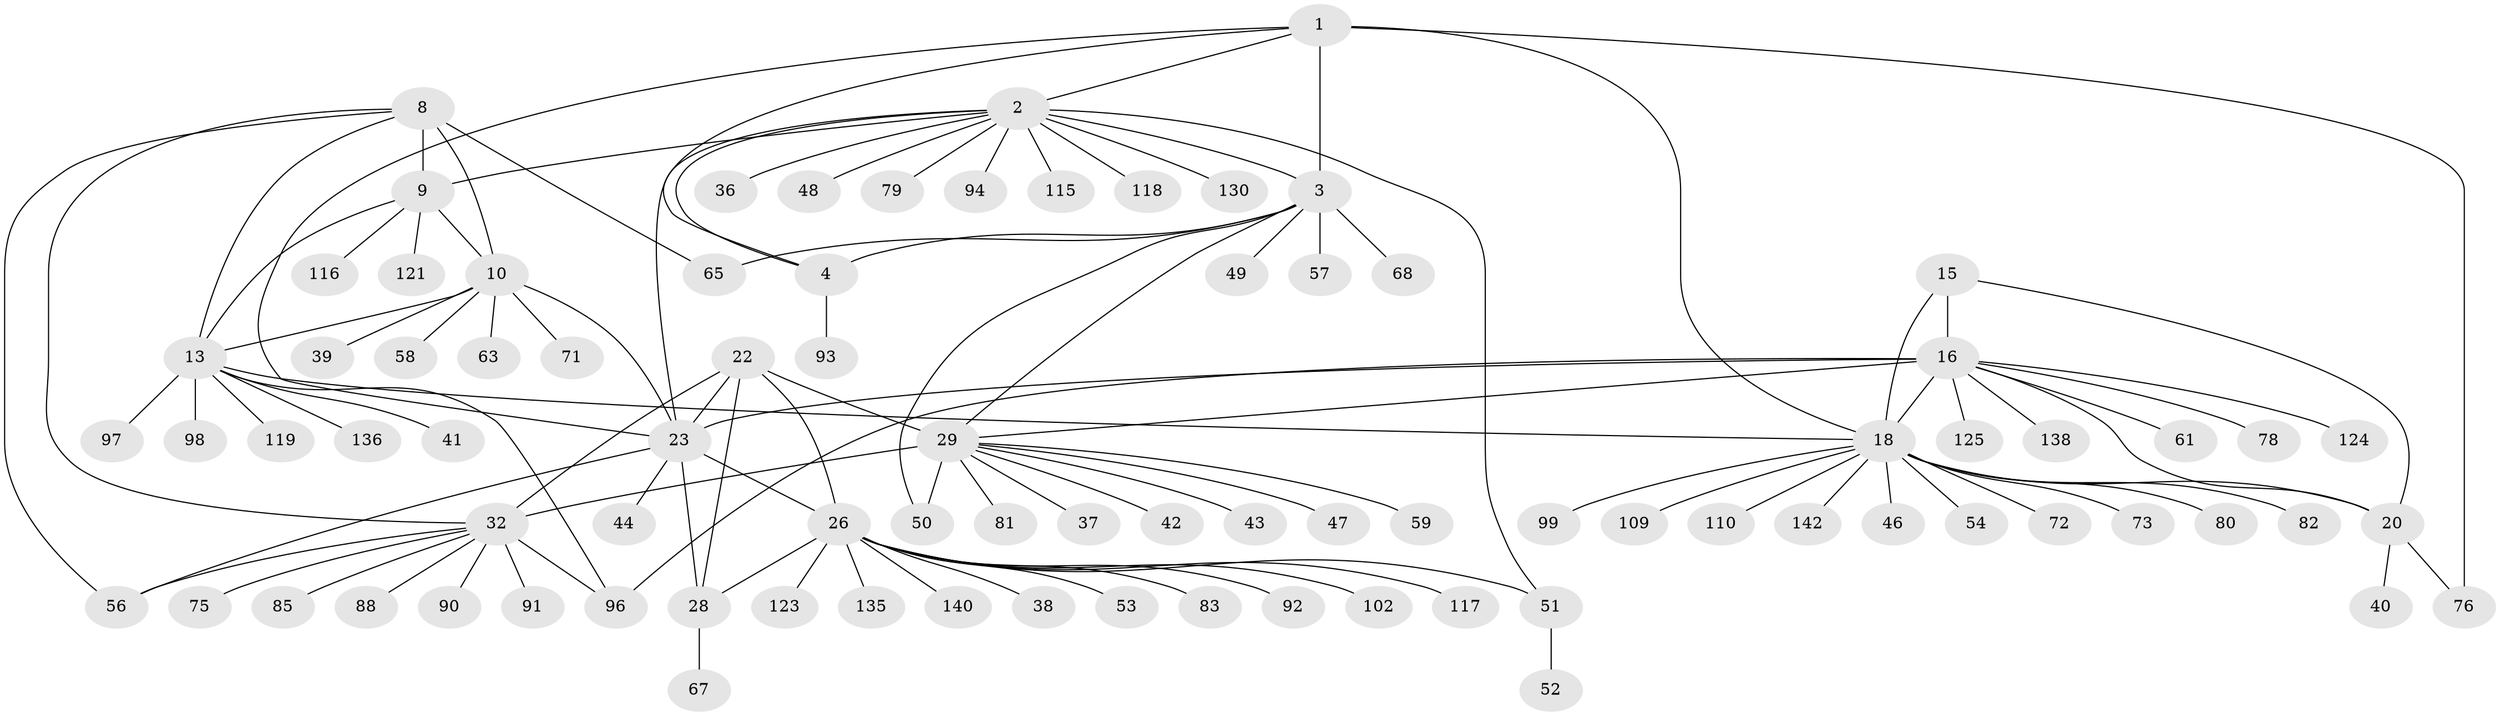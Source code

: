 // original degree distribution, {9: 0.04895104895104895, 16: 0.006993006993006993, 6: 0.027972027972027972, 8: 0.055944055944055944, 14: 0.006993006993006993, 7: 0.02097902097902098, 10: 0.03496503496503497, 11: 0.006993006993006993, 13: 0.02097902097902098, 12: 0.006993006993006993, 18: 0.006993006993006993, 1: 0.5944055944055944, 2: 0.11188811188811189, 3: 0.04895104895104895}
// Generated by graph-tools (version 1.1) at 2025/19/03/04/25 18:19:51]
// undirected, 85 vertices, 112 edges
graph export_dot {
graph [start="1"]
  node [color=gray90,style=filled];
  1;
  2;
  3 [super="+5"];
  4 [super="+7"];
  8 [super="+11+64+55"];
  9;
  10 [super="+105+104+12"];
  13;
  15;
  16 [super="+17+19"];
  18 [super="+21"];
  20;
  22 [super="+134"];
  23 [super="+24+120+25"];
  26 [super="+69+70"];
  28;
  29 [super="+60+87+30"];
  32 [super="+33+108"];
  36;
  37;
  38;
  39;
  40;
  41;
  42;
  43;
  44 [super="+114"];
  46;
  47;
  48;
  49;
  50;
  51;
  52;
  53;
  54;
  56 [super="+62"];
  57;
  58;
  59;
  61;
  63;
  65;
  67;
  68;
  71 [super="+86+128"];
  72;
  73;
  75;
  76 [super="+112+77"];
  78;
  79 [super="+122"];
  80;
  81;
  82;
  83 [super="+127"];
  85 [super="+100"];
  88;
  90 [super="+129"];
  91;
  92;
  93;
  94;
  96 [super="+141"];
  97;
  98;
  99;
  102;
  109;
  110;
  115;
  116;
  117;
  118;
  119;
  121;
  123;
  124;
  125;
  130;
  135;
  136;
  138;
  140;
  142;
  1 -- 2;
  1 -- 3 [weight=3];
  1 -- 4 [weight=2];
  1 -- 76;
  1 -- 18;
  1 -- 23;
  2 -- 3 [weight=3];
  2 -- 4 [weight=2];
  2 -- 9;
  2 -- 36;
  2 -- 48;
  2 -- 51;
  2 -- 79;
  2 -- 94;
  2 -- 115;
  2 -- 118;
  2 -- 130;
  2 -- 23;
  3 -- 4 [weight=6];
  3 -- 65;
  3 -- 68;
  3 -- 49;
  3 -- 50;
  3 -- 57;
  3 -- 29 [weight=2];
  4 -- 93;
  8 -- 9 [weight=2];
  8 -- 10 [weight=6];
  8 -- 13 [weight=2];
  8 -- 56;
  8 -- 65;
  8 -- 32;
  9 -- 10 [weight=3];
  9 -- 13;
  9 -- 116;
  9 -- 121;
  10 -- 13 [weight=3];
  10 -- 63;
  10 -- 23 [weight=2];
  10 -- 58;
  10 -- 71;
  10 -- 39;
  13 -- 41;
  13 -- 96;
  13 -- 97;
  13 -- 98;
  13 -- 119;
  13 -- 136;
  13 -- 18;
  15 -- 16 [weight=3];
  15 -- 18 [weight=2];
  15 -- 20;
  16 -- 18 [weight=6];
  16 -- 20 [weight=3];
  16 -- 23;
  16 -- 29;
  16 -- 124;
  16 -- 138;
  16 -- 125;
  16 -- 61;
  16 -- 96;
  16 -- 78;
  18 -- 20 [weight=2];
  18 -- 54;
  18 -- 73;
  18 -- 82;
  18 -- 99;
  18 -- 109;
  18 -- 110;
  18 -- 142;
  18 -- 72;
  18 -- 46;
  18 -- 80;
  20 -- 40;
  20 -- 76;
  22 -- 23 [weight=4];
  22 -- 26;
  22 -- 28;
  22 -- 32;
  22 -- 29;
  23 -- 26 [weight=4];
  23 -- 28 [weight=4];
  23 -- 44;
  23 -- 56;
  26 -- 28;
  26 -- 38;
  26 -- 51;
  26 -- 53;
  26 -- 83;
  26 -- 92;
  26 -- 102;
  26 -- 117;
  26 -- 123;
  26 -- 135;
  26 -- 140;
  28 -- 67;
  29 -- 32 [weight=12];
  29 -- 37;
  29 -- 42;
  29 -- 50;
  29 -- 81;
  29 -- 59;
  29 -- 43;
  29 -- 47;
  32 -- 75;
  32 -- 96;
  32 -- 91;
  32 -- 85;
  32 -- 56;
  32 -- 90;
  32 -- 88;
  51 -- 52;
}
